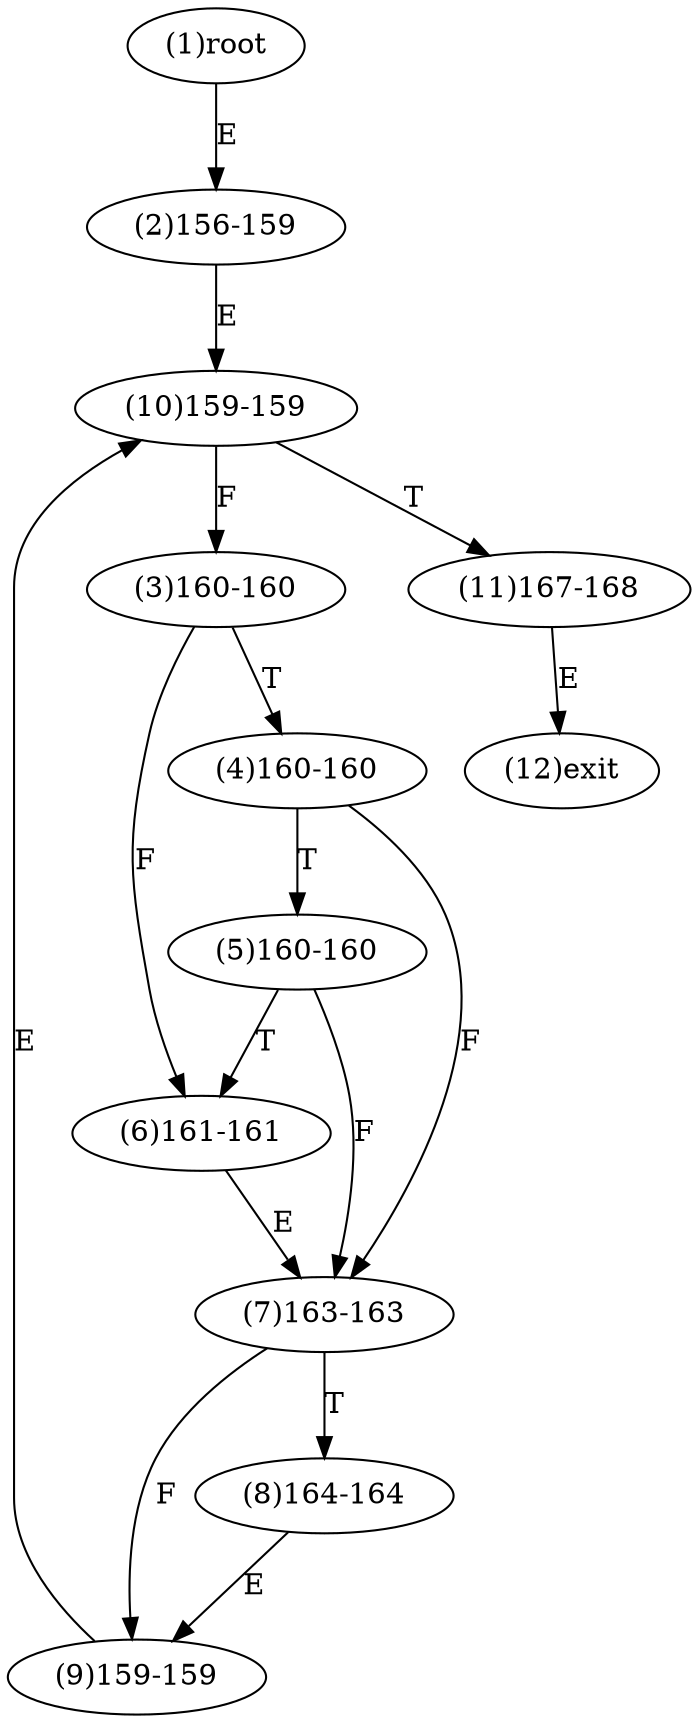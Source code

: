 digraph "" { 
1[ label="(1)root"];
2[ label="(2)156-159"];
3[ label="(3)160-160"];
4[ label="(4)160-160"];
5[ label="(5)160-160"];
6[ label="(6)161-161"];
7[ label="(7)163-163"];
8[ label="(8)164-164"];
9[ label="(9)159-159"];
10[ label="(10)159-159"];
11[ label="(11)167-168"];
12[ label="(12)exit"];
1->2[ label="E"];
2->10[ label="E"];
3->6[ label="F"];
3->4[ label="T"];
4->7[ label="F"];
4->5[ label="T"];
5->7[ label="F"];
5->6[ label="T"];
6->7[ label="E"];
7->9[ label="F"];
7->8[ label="T"];
8->9[ label="E"];
9->10[ label="E"];
10->3[ label="F"];
10->11[ label="T"];
11->12[ label="E"];
}